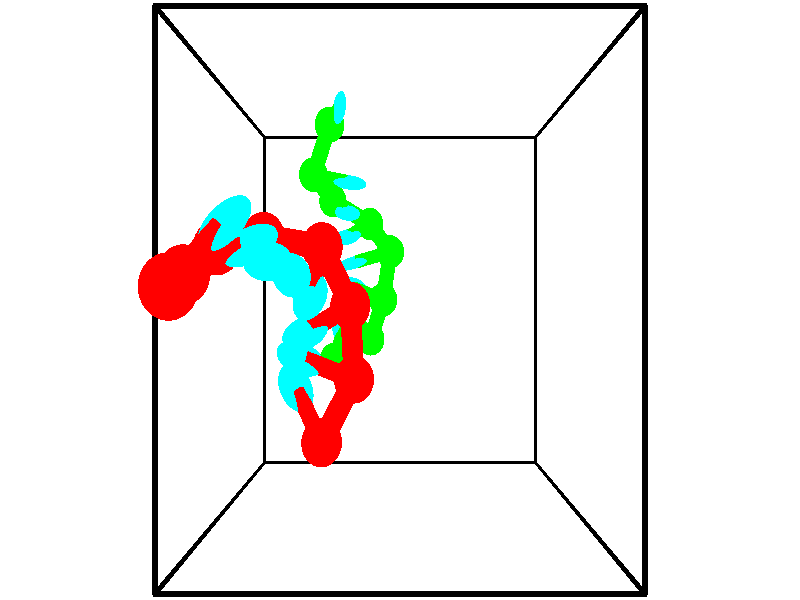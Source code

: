 // switches for output
#declare DRAW_BASES = 1; // possible values are 0, 1; only relevant for DNA ribbons
#declare DRAW_BASES_TYPE = 3; // possible values are 1, 2, 3; only relevant for DNA ribbons
#declare DRAW_FOG = 0; // set to 1 to enable fog

#include "colors.inc"

#include "transforms.inc"
background { rgb <1, 1, 1>}

#default {
   normal{
       ripples 0.25
       frequency 0.20
       turbulence 0.2
       lambda 5
   }
	finish {
		phong 0.1
		phong_size 40.
	}
}

// original window dimensions: 1024x640


// camera settings

camera {
	sky <-0, 1, 0>
	up <-0, 1, 0>
	right 1.6 * <1, 0, 0>
	location <2.5, 2.5, 11.1562>
	look_at <2.5, 2.5, 2.5>
	direction <0, 0, -8.6562>
	angle 67.0682
}


# declare cpy_camera_pos = <2.5, 2.5, 11.1562>;
# if (DRAW_FOG = 1)
fog {
	fog_type 2
	up vnormalize(cpy_camera_pos)
	color rgbt<1,1,1,0.3>
	distance 1e-5
	fog_alt 3e-3
	fog_offset 4
}
# end


// LIGHTS

# declare lum = 6;
global_settings {
	ambient_light rgb lum * <0.05, 0.05, 0.05>
	max_trace_level 15
}# declare cpy_direct_light_amount = 0.25;
light_source
{	1000 * <-1, -1, 1>,
	rgb lum * cpy_direct_light_amount
	parallel
}

light_source
{	1000 * <1, 1, -1>,
	rgb lum * cpy_direct_light_amount
	parallel
}

// strand 0

// nucleotide -1

// particle -1
sphere {
	<1.530715, 1.029388, 3.684356> 0.250000
	pigment { color rgbt <1,0,0,0> }
	no_shadow
}
cylinder {
	<1.321499, 1.335398, 3.534067>,  <1.195969, 1.519003, 3.443894>, 0.100000
	pigment { color rgbt <1,0,0,0> }
	no_shadow
}
cylinder {
	<1.321499, 1.335398, 3.534067>,  <1.530715, 1.029388, 3.684356>, 0.100000
	pigment { color rgbt <1,0,0,0> }
	no_shadow
}

// particle -1
sphere {
	<1.321499, 1.335398, 3.534067> 0.100000
	pigment { color rgbt <1,0,0,0> }
	no_shadow
}
sphere {
	0, 1
	scale<0.080000,0.200000,0.300000>
	matrix <0.187962, 0.533511, 0.824643,
		0.831324, 0.360700, -0.422843,
		-0.523040, 0.765024, -0.375723,
		1.164587, 1.564905, 3.421350>
	pigment { color rgbt <0,1,1,0> }
	no_shadow
}
cylinder {
	<1.923826, 1.670563, 3.590182>,  <1.530715, 1.029388, 3.684356>, 0.130000
	pigment { color rgbt <1,0,0,0> }
	no_shadow
}

// nucleotide -1

// particle -1
sphere {
	<1.923826, 1.670563, 3.590182> 0.250000
	pigment { color rgbt <1,0,0,0> }
	no_shadow
}
cylinder {
	<1.550255, 1.800821, 3.649149>,  <1.326112, 1.878977, 3.684529>, 0.100000
	pigment { color rgbt <1,0,0,0> }
	no_shadow
}
cylinder {
	<1.550255, 1.800821, 3.649149>,  <1.923826, 1.670563, 3.590182>, 0.100000
	pigment { color rgbt <1,0,0,0> }
	no_shadow
}

// particle -1
sphere {
	<1.550255, 1.800821, 3.649149> 0.100000
	pigment { color rgbt <1,0,0,0> }
	no_shadow
}
sphere {
	0, 1
	scale<0.080000,0.200000,0.300000>
	matrix <0.326529, 0.609379, 0.722520,
		0.145453, 0.722918, -0.675450,
		-0.933928, 0.325647, 0.147418,
		1.270076, 1.898515, 3.693374>
	pigment { color rgbt <0,1,1,0> }
	no_shadow
}
cylinder {
	<1.877011, 2.440682, 3.582285>,  <1.923826, 1.670563, 3.590182>, 0.130000
	pigment { color rgbt <1,0,0,0> }
	no_shadow
}

// nucleotide -1

// particle -1
sphere {
	<1.877011, 2.440682, 3.582285> 0.250000
	pigment { color rgbt <1,0,0,0> }
	no_shadow
}
cylinder {
	<1.592087, 2.289663, 3.818953>,  <1.421132, 2.199052, 3.960953>, 0.100000
	pigment { color rgbt <1,0,0,0> }
	no_shadow
}
cylinder {
	<1.592087, 2.289663, 3.818953>,  <1.877011, 2.440682, 3.582285>, 0.100000
	pigment { color rgbt <1,0,0,0> }
	no_shadow
}

// particle -1
sphere {
	<1.592087, 2.289663, 3.818953> 0.100000
	pigment { color rgbt <1,0,0,0> }
	no_shadow
}
sphere {
	0, 1
	scale<0.080000,0.200000,0.300000>
	matrix <0.142699, 0.747486, 0.648770,
		-0.687204, 0.546557, -0.478567,
		-0.712311, -0.377546, 0.591669,
		1.378394, 2.176399, 3.996453>
	pigment { color rgbt <0,1,1,0> }
	no_shadow
}
cylinder {
	<1.541993, 3.048249, 3.717515>,  <1.877011, 2.440682, 3.582285>, 0.130000
	pigment { color rgbt <1,0,0,0> }
	no_shadow
}

// nucleotide -1

// particle -1
sphere {
	<1.541993, 3.048249, 3.717515> 0.250000
	pigment { color rgbt <1,0,0,0> }
	no_shadow
}
cylinder {
	<1.496429, 2.754154, 3.984783>,  <1.469091, 2.577697, 4.145144>, 0.100000
	pigment { color rgbt <1,0,0,0> }
	no_shadow
}
cylinder {
	<1.496429, 2.754154, 3.984783>,  <1.541993, 3.048249, 3.717515>, 0.100000
	pigment { color rgbt <1,0,0,0> }
	no_shadow
}

// particle -1
sphere {
	<1.496429, 2.754154, 3.984783> 0.100000
	pigment { color rgbt <1,0,0,0> }
	no_shadow
}
sphere {
	0, 1
	scale<0.080000,0.200000,0.300000>
	matrix <-0.141859, 0.677693, 0.721532,
		-0.983311, -0.012597, -0.181495,
		-0.113909, -0.735237, 0.668170,
		1.462257, 2.533583, 4.185235>
	pigment { color rgbt <0,1,1,0> }
	no_shadow
}
cylinder {
	<0.893233, 3.112611, 4.044733>,  <1.541993, 3.048249, 3.717515>, 0.130000
	pigment { color rgbt <1,0,0,0> }
	no_shadow
}

// nucleotide -1

// particle -1
sphere {
	<0.893233, 3.112611, 4.044733> 0.250000
	pigment { color rgbt <1,0,0,0> }
	no_shadow
}
cylinder {
	<1.123192, 2.895409, 4.289564>,  <1.261167, 2.765087, 4.436463>, 0.100000
	pigment { color rgbt <1,0,0,0> }
	no_shadow
}
cylinder {
	<1.123192, 2.895409, 4.289564>,  <0.893233, 3.112611, 4.044733>, 0.100000
	pigment { color rgbt <1,0,0,0> }
	no_shadow
}

// particle -1
sphere {
	<1.123192, 2.895409, 4.289564> 0.100000
	pigment { color rgbt <1,0,0,0> }
	no_shadow
}
sphere {
	0, 1
	scale<0.080000,0.200000,0.300000>
	matrix <-0.293605, 0.561334, 0.773758,
		-0.763735, -0.624539, 0.163279,
		0.574896, -0.543006, 0.612078,
		1.295661, 2.732507, 4.473187>
	pigment { color rgbt <0,1,1,0> }
	no_shadow
}
cylinder {
	<0.488372, 2.976155, 4.530450>,  <0.893233, 3.112611, 4.044733>, 0.130000
	pigment { color rgbt <1,0,0,0> }
	no_shadow
}

// nucleotide -1

// particle -1
sphere {
	<0.488372, 2.976155, 4.530450> 0.250000
	pigment { color rgbt <1,0,0,0> }
	no_shadow
}
cylinder {
	<0.843277, 2.898363, 4.697756>,  <1.056220, 2.851688, 4.798139>, 0.100000
	pigment { color rgbt <1,0,0,0> }
	no_shadow
}
cylinder {
	<0.843277, 2.898363, 4.697756>,  <0.488372, 2.976155, 4.530450>, 0.100000
	pigment { color rgbt <1,0,0,0> }
	no_shadow
}

// particle -1
sphere {
	<0.843277, 2.898363, 4.697756> 0.100000
	pigment { color rgbt <1,0,0,0> }
	no_shadow
}
sphere {
	0, 1
	scale<0.080000,0.200000,0.300000>
	matrix <-0.249810, 0.559684, 0.790157,
		-0.387764, -0.805563, 0.448004,
		0.887262, -0.194478, 0.418263,
		1.109456, 2.840019, 4.823235>
	pigment { color rgbt <0,1,1,0> }
	no_shadow
}
cylinder {
	<0.352135, 2.710039, 5.164124>,  <0.488372, 2.976155, 4.530450>, 0.130000
	pigment { color rgbt <1,0,0,0> }
	no_shadow
}

// nucleotide -1

// particle -1
sphere {
	<0.352135, 2.710039, 5.164124> 0.250000
	pigment { color rgbt <1,0,0,0> }
	no_shadow
}
cylinder {
	<0.727482, 2.847872, 5.174938>,  <0.952690, 2.930572, 5.181427>, 0.100000
	pigment { color rgbt <1,0,0,0> }
	no_shadow
}
cylinder {
	<0.727482, 2.847872, 5.174938>,  <0.352135, 2.710039, 5.164124>, 0.100000
	pigment { color rgbt <1,0,0,0> }
	no_shadow
}

// particle -1
sphere {
	<0.727482, 2.847872, 5.174938> 0.100000
	pigment { color rgbt <1,0,0,0> }
	no_shadow
}
sphere {
	0, 1
	scale<0.080000,0.200000,0.300000>
	matrix <-0.235031, 0.578767, 0.780890,
		0.253433, -0.739116, 0.624083,
		0.938367, 0.344582, 0.027036,
		1.008992, 2.951247, 5.183049>
	pigment { color rgbt <0,1,1,0> }
	no_shadow
}
cylinder {
	<0.469292, 2.598530, 5.854239>,  <0.352135, 2.710039, 5.164124>, 0.130000
	pigment { color rgbt <1,0,0,0> }
	no_shadow
}

// nucleotide -1

// particle -1
sphere {
	<0.469292, 2.598530, 5.854239> 0.250000
	pigment { color rgbt <1,0,0,0> }
	no_shadow
}
cylinder {
	<0.703415, 2.881506, 5.695774>,  <0.843889, 3.051292, 5.600696>, 0.100000
	pigment { color rgbt <1,0,0,0> }
	no_shadow
}
cylinder {
	<0.703415, 2.881506, 5.695774>,  <0.469292, 2.598530, 5.854239>, 0.100000
	pigment { color rgbt <1,0,0,0> }
	no_shadow
}

// particle -1
sphere {
	<0.703415, 2.881506, 5.695774> 0.100000
	pigment { color rgbt <1,0,0,0> }
	no_shadow
}
sphere {
	0, 1
	scale<0.080000,0.200000,0.300000>
	matrix <-0.180958, 0.590250, 0.786676,
		0.790361, -0.388758, 0.473495,
		0.585307, 0.707440, -0.396161,
		0.879007, 3.093738, 5.576926>
	pigment { color rgbt <0,1,1,0> }
	no_shadow
}
// strand 1

// nucleotide -1

// particle -1
sphere {
	<1.295375, 4.997394, 0.831526> 0.250000
	pigment { color rgbt <0,1,0,0> }
	no_shadow
}
cylinder {
	<1.428810, 5.037613, 1.206463>,  <1.508871, 5.061744, 1.431425>, 0.100000
	pigment { color rgbt <0,1,0,0> }
	no_shadow
}
cylinder {
	<1.428810, 5.037613, 1.206463>,  <1.295375, 4.997394, 0.831526>, 0.100000
	pigment { color rgbt <0,1,0,0> }
	no_shadow
}

// particle -1
sphere {
	<1.428810, 5.037613, 1.206463> 0.100000
	pigment { color rgbt <0,1,0,0> }
	no_shadow
}
sphere {
	0, 1
	scale<0.080000,0.200000,0.300000>
	matrix <0.942350, -0.007744, -0.334540,
		-0.026378, 0.994902, -0.097334,
		0.333588, 0.100547, 0.937342,
		1.528887, 5.067777, 1.487665>
	pigment { color rgbt <0,1,1,0> }
	no_shadow
}
cylinder {
	<0.981664, 4.331019, 0.565468>,  <1.295375, 4.997394, 0.831526>, 0.130000
	pigment { color rgbt <0,1,0,0> }
	no_shadow
}

// nucleotide -1

// particle -1
sphere {
	<0.981664, 4.331019, 0.565468> 0.250000
	pigment { color rgbt <0,1,0,0> }
	no_shadow
}
cylinder {
	<1.354195, 4.247414, 0.684761>,  <1.577713, 4.197250, 0.756337>, 0.100000
	pigment { color rgbt <0,1,0,0> }
	no_shadow
}
cylinder {
	<1.354195, 4.247414, 0.684761>,  <0.981664, 4.331019, 0.565468>, 0.100000
	pigment { color rgbt <0,1,0,0> }
	no_shadow
}

// particle -1
sphere {
	<1.354195, 4.247414, 0.684761> 0.100000
	pigment { color rgbt <0,1,0,0> }
	no_shadow
}
sphere {
	0, 1
	scale<0.080000,0.200000,0.300000>
	matrix <-0.045605, -0.879397, -0.473901,
		0.361317, 0.427756, -0.828538,
		0.931327, -0.209014, 0.298233,
		1.633593, 4.184710, 0.774231>
	pigment { color rgbt <0,1,1,0> }
	no_shadow
}
cylinder {
	<1.264814, 4.018726, 0.040328>,  <0.981664, 4.331019, 0.565468>, 0.130000
	pigment { color rgbt <0,1,0,0> }
	no_shadow
}

// nucleotide -1

// particle -1
sphere {
	<1.264814, 4.018726, 0.040328> 0.250000
	pigment { color rgbt <0,1,0,0> }
	no_shadow
}
cylinder {
	<1.445930, 3.875229, 0.366833>,  <1.554601, 3.789130, 0.562735>, 0.100000
	pigment { color rgbt <0,1,0,0> }
	no_shadow
}
cylinder {
	<1.445930, 3.875229, 0.366833>,  <1.264814, 4.018726, 0.040328>, 0.100000
	pigment { color rgbt <0,1,0,0> }
	no_shadow
}

// particle -1
sphere {
	<1.445930, 3.875229, 0.366833> 0.100000
	pigment { color rgbt <0,1,0,0> }
	no_shadow
}
sphere {
	0, 1
	scale<0.080000,0.200000,0.300000>
	matrix <0.014727, -0.912351, -0.409144,
		0.891494, 0.197278, -0.407822,
		0.452792, -0.358744, 0.816261,
		1.581768, 3.767606, 0.611711>
	pigment { color rgbt <0,1,1,0> }
	no_shadow
}
cylinder {
	<1.936790, 3.681149, -0.093040>,  <1.264814, 4.018726, 0.040328>, 0.130000
	pigment { color rgbt <0,1,0,0> }
	no_shadow
}

// nucleotide -1

// particle -1
sphere {
	<1.936790, 3.681149, -0.093040> 0.250000
	pigment { color rgbt <0,1,0,0> }
	no_shadow
}
cylinder {
	<1.722839, 3.538853, 0.213516>,  <1.594469, 3.453475, 0.397450>, 0.100000
	pigment { color rgbt <0,1,0,0> }
	no_shadow
}
cylinder {
	<1.722839, 3.538853, 0.213516>,  <1.936790, 3.681149, -0.093040>, 0.100000
	pigment { color rgbt <0,1,0,0> }
	no_shadow
}

// particle -1
sphere {
	<1.722839, 3.538853, 0.213516> 0.100000
	pigment { color rgbt <0,1,0,0> }
	no_shadow
}
sphere {
	0, 1
	scale<0.080000,0.200000,0.300000>
	matrix <-0.024788, -0.900050, -0.435082,
		0.844567, -0.251712, 0.472597,
		-0.534876, -0.355741, 0.766392,
		1.562376, 3.432130, 0.443434>
	pigment { color rgbt <0,1,1,0> }
	no_shadow
}
cylinder {
	<2.323811, 3.223789, 0.249416>,  <1.936790, 3.681149, -0.093040>, 0.130000
	pigment { color rgbt <0,1,0,0> }
	no_shadow
}

// nucleotide -1

// particle -1
sphere {
	<2.323811, 3.223789, 0.249416> 0.250000
	pigment { color rgbt <0,1,0,0> }
	no_shadow
}
cylinder {
	<1.935410, 3.128456, 0.256922>,  <1.702369, 3.071256, 0.261425>, 0.100000
	pigment { color rgbt <0,1,0,0> }
	no_shadow
}
cylinder {
	<1.935410, 3.128456, 0.256922>,  <2.323811, 3.223789, 0.249416>, 0.100000
	pigment { color rgbt <0,1,0,0> }
	no_shadow
}

// particle -1
sphere {
	<1.935410, 3.128456, 0.256922> 0.100000
	pigment { color rgbt <0,1,0,0> }
	no_shadow
}
sphere {
	0, 1
	scale<0.080000,0.200000,0.300000>
	matrix <0.218862, -0.917766, -0.331367,
		0.096196, -0.317652, 0.943315,
		-0.971002, -0.238332, 0.018764,
		1.644109, 3.056956, 0.262551>
	pigment { color rgbt <0,1,1,0> }
	no_shadow
}
cylinder {
	<2.200381, 2.505204, 0.411307>,  <2.323811, 3.223789, 0.249416>, 0.130000
	pigment { color rgbt <0,1,0,0> }
	no_shadow
}

// nucleotide -1

// particle -1
sphere {
	<2.200381, 2.505204, 0.411307> 0.250000
	pigment { color rgbt <0,1,0,0> }
	no_shadow
}
cylinder {
	<1.865997, 2.615150, 0.221308>,  <1.665367, 2.681118, 0.107308>, 0.100000
	pigment { color rgbt <0,1,0,0> }
	no_shadow
}
cylinder {
	<1.865997, 2.615150, 0.221308>,  <2.200381, 2.505204, 0.411307>, 0.100000
	pigment { color rgbt <0,1,0,0> }
	no_shadow
}

// particle -1
sphere {
	<1.865997, 2.615150, 0.221308> 0.100000
	pigment { color rgbt <0,1,0,0> }
	no_shadow
}
sphere {
	0, 1
	scale<0.080000,0.200000,0.300000>
	matrix <0.109771, -0.764293, -0.635458,
		-0.537702, -0.583358, 0.608745,
		-0.835958, 0.274864, -0.474998,
		1.615210, 2.697610, 0.078808>
	pigment { color rgbt <0,1,1,0> }
	no_shadow
}
cylinder {
	<1.966382, 1.905281, 0.128076>,  <2.200381, 2.505204, 0.411307>, 0.130000
	pigment { color rgbt <0,1,0,0> }
	no_shadow
}

// nucleotide -1

// particle -1
sphere {
	<1.966382, 1.905281, 0.128076> 0.250000
	pigment { color rgbt <0,1,0,0> }
	no_shadow
}
cylinder {
	<1.732773, 2.170044, -0.059879>,  <1.592607, 2.328902, -0.172653>, 0.100000
	pigment { color rgbt <0,1,0,0> }
	no_shadow
}
cylinder {
	<1.732773, 2.170044, -0.059879>,  <1.966382, 1.905281, 0.128076>, 0.100000
	pigment { color rgbt <0,1,0,0> }
	no_shadow
}

// particle -1
sphere {
	<1.732773, 2.170044, -0.059879> 0.100000
	pigment { color rgbt <0,1,0,0> }
	no_shadow
}
sphere {
	0, 1
	scale<0.080000,0.200000,0.300000>
	matrix <-0.126730, -0.646120, -0.752641,
		-0.801784, -0.380010, 0.461232,
		-0.584022, 0.661907, -0.469890,
		1.557566, 2.368616, -0.200846>
	pigment { color rgbt <0,1,1,0> }
	no_shadow
}
cylinder {
	<1.288523, 1.598279, 0.138345>,  <1.966382, 1.905281, 0.128076>, 0.130000
	pigment { color rgbt <0,1,0,0> }
	no_shadow
}

// nucleotide -1

// particle -1
sphere {
	<1.288523, 1.598279, 0.138345> 0.250000
	pigment { color rgbt <0,1,0,0> }
	no_shadow
}
cylinder {
	<1.355110, 1.856659, -0.159658>,  <1.395062, 2.011687, -0.338461>, 0.100000
	pigment { color rgbt <0,1,0,0> }
	no_shadow
}
cylinder {
	<1.355110, 1.856659, -0.159658>,  <1.288523, 1.598279, 0.138345>, 0.100000
	pigment { color rgbt <0,1,0,0> }
	no_shadow
}

// particle -1
sphere {
	<1.355110, 1.856659, -0.159658> 0.100000
	pigment { color rgbt <0,1,0,0> }
	no_shadow
}
sphere {
	0, 1
	scale<0.080000,0.200000,0.300000>
	matrix <-0.440039, -0.627478, -0.642368,
		-0.882414, 0.434766, 0.179789,
		0.166467, 0.645949, -0.745009,
		1.405050, 2.050444, -0.383161>
	pigment { color rgbt <0,1,1,0> }
	no_shadow
}
// box output
cylinder {
	<0.000000, 0.000000, 0.000000>,  <5.000000, 0.000000, 0.000000>, 0.025000
	pigment { color rgbt <0,0,0,0> }
	no_shadow
}
cylinder {
	<0.000000, 0.000000, 0.000000>,  <0.000000, 5.000000, 0.000000>, 0.025000
	pigment { color rgbt <0,0,0,0> }
	no_shadow
}
cylinder {
	<0.000000, 0.000000, 0.000000>,  <0.000000, 0.000000, 5.000000>, 0.025000
	pigment { color rgbt <0,0,0,0> }
	no_shadow
}
cylinder {
	<5.000000, 5.000000, 5.000000>,  <0.000000, 5.000000, 5.000000>, 0.025000
	pigment { color rgbt <0,0,0,0> }
	no_shadow
}
cylinder {
	<5.000000, 5.000000, 5.000000>,  <5.000000, 0.000000, 5.000000>, 0.025000
	pigment { color rgbt <0,0,0,0> }
	no_shadow
}
cylinder {
	<5.000000, 5.000000, 5.000000>,  <5.000000, 5.000000, 0.000000>, 0.025000
	pigment { color rgbt <0,0,0,0> }
	no_shadow
}
cylinder {
	<0.000000, 0.000000, 5.000000>,  <0.000000, 5.000000, 5.000000>, 0.025000
	pigment { color rgbt <0,0,0,0> }
	no_shadow
}
cylinder {
	<0.000000, 0.000000, 5.000000>,  <5.000000, 0.000000, 5.000000>, 0.025000
	pigment { color rgbt <0,0,0,0> }
	no_shadow
}
cylinder {
	<5.000000, 5.000000, 0.000000>,  <0.000000, 5.000000, 0.000000>, 0.025000
	pigment { color rgbt <0,0,0,0> }
	no_shadow
}
cylinder {
	<5.000000, 5.000000, 0.000000>,  <5.000000, 0.000000, 0.000000>, 0.025000
	pigment { color rgbt <0,0,0,0> }
	no_shadow
}
cylinder {
	<5.000000, 0.000000, 5.000000>,  <5.000000, 0.000000, 0.000000>, 0.025000
	pigment { color rgbt <0,0,0,0> }
	no_shadow
}
cylinder {
	<0.000000, 5.000000, 0.000000>,  <0.000000, 5.000000, 5.000000>, 0.025000
	pigment { color rgbt <0,0,0,0> }
	no_shadow
}
// end of box output
